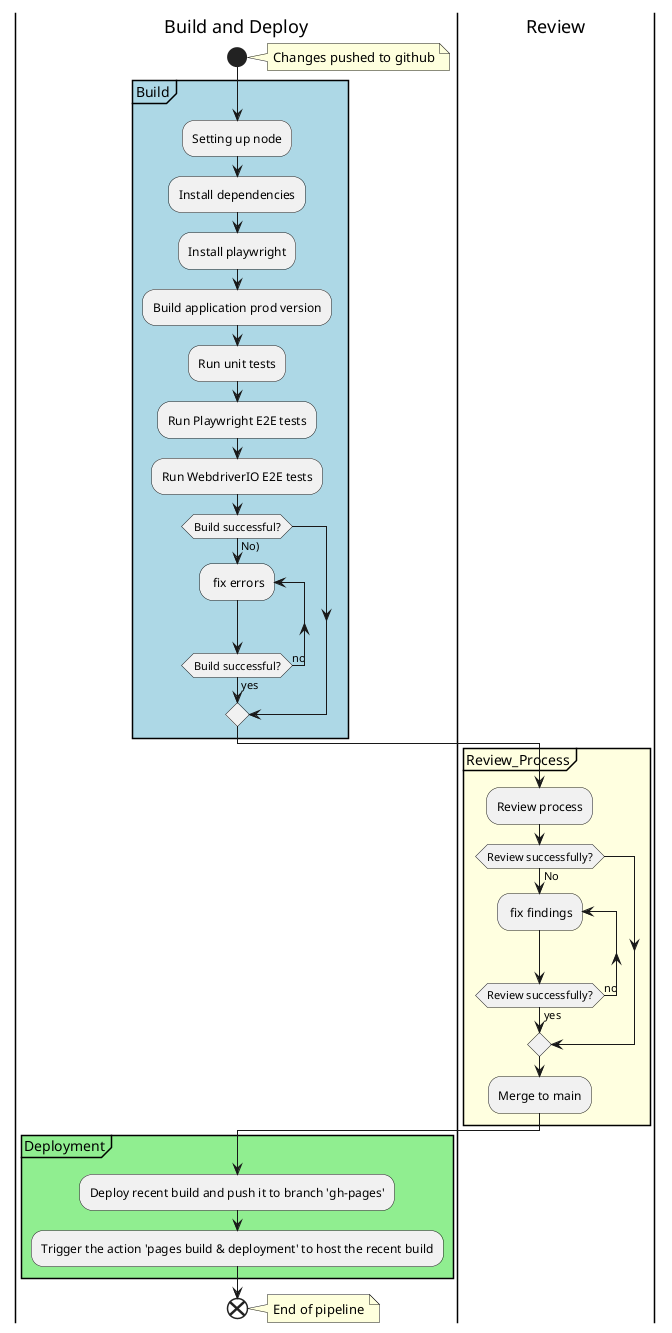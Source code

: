/'
This document describes the workflow of the deployment process
'/
@startuml Build, Test & Trigger Deploy

|Build and Deploy|
start
note right: Changes pushed to github

partition Build #lightBlue{
:Setting up node;
:Install dependencies;
:Install playwright;
:Build application prod version;
:Run unit tests;
:Run Playwright E2E tests;
:Run WebdriverIO E2E tests;
if (Build successful?) then (No))
  repeat: fix errors
  repeat while (Build successful?) is (no) not (yes)
endif
}

|Review|
partition Review_Process #lightYellow{
:Review process;
if (Review successfully?) then (No)
  repeat: fix findings
  repeat while (Review successfully?) is (no) not (yes)
endif
:Merge to main;
}

|Build and Deploy|
partition Deployment #lightGreen {
  :Deploy recent build and push it to branch 'gh-pages';
  :Trigger the action 'pages build & deployment' to host the recent build;
}
end
note right: End of pipeline
@enduml
